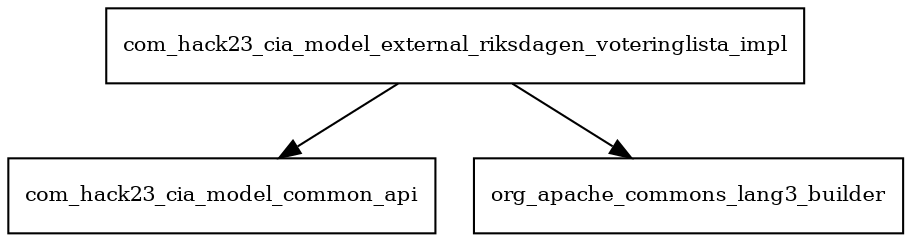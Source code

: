 digraph model_external_riksdagen_voteringlista_impl_2019_7_24_SNAPSHOT_package_dependencies {
  node [shape = box, fontsize=10.0];
  com_hack23_cia_model_external_riksdagen_voteringlista_impl -> com_hack23_cia_model_common_api;
  com_hack23_cia_model_external_riksdagen_voteringlista_impl -> org_apache_commons_lang3_builder;
}

